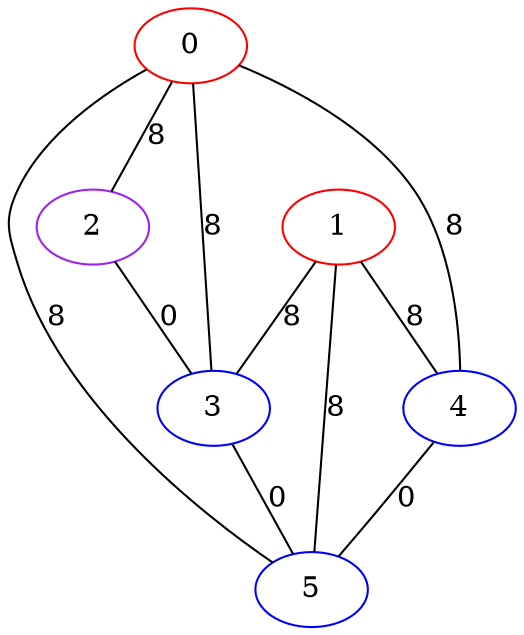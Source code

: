 graph "" {
0 [color=red, weight=1];
1 [color=red, weight=1];
2 [color=purple, weight=4];
3 [color=blue, weight=3];
4 [color=blue, weight=3];
5 [color=blue, weight=3];
0 -- 2  [key=0, label=8];
0 -- 3  [key=0, label=8];
0 -- 4  [key=0, label=8];
0 -- 5  [key=0, label=8];
1 -- 3  [key=0, label=8];
1 -- 4  [key=0, label=8];
1 -- 5  [key=0, label=8];
2 -- 3  [key=0, label=0];
3 -- 5  [key=0, label=0];
4 -- 5  [key=0, label=0];
}
